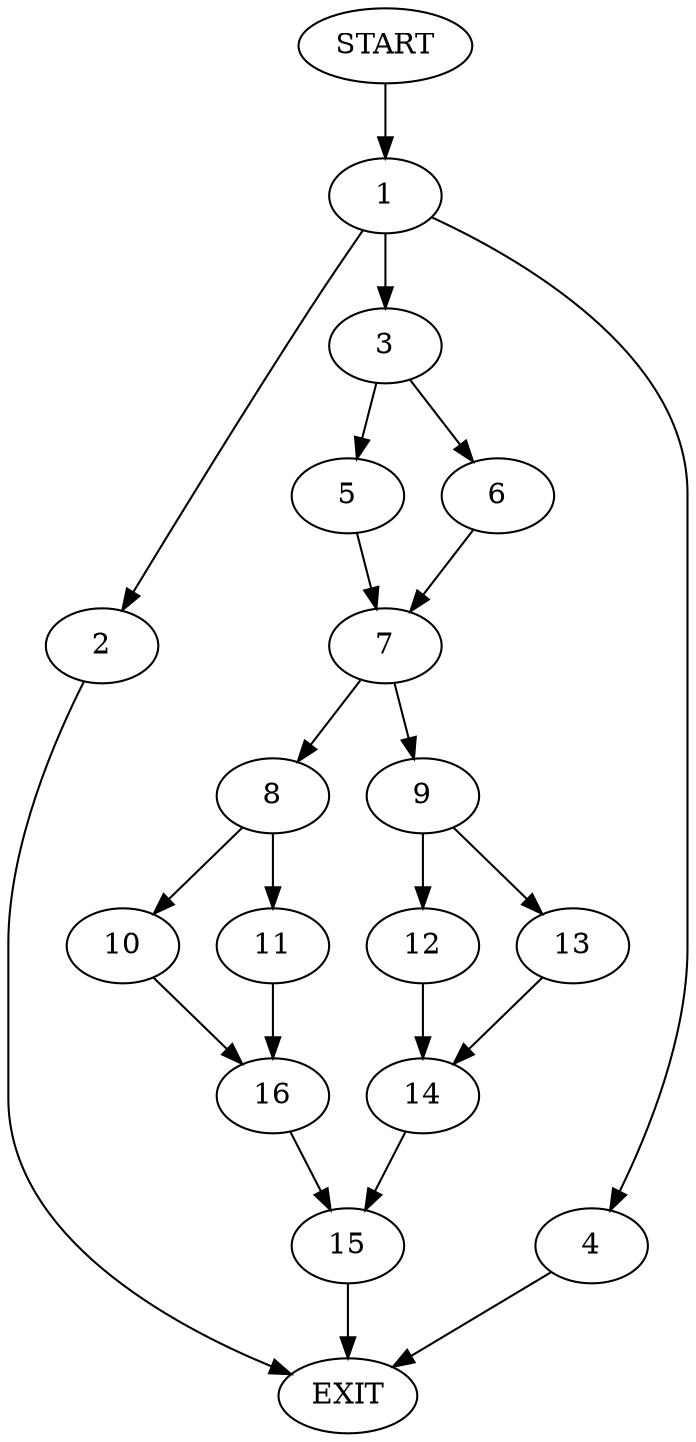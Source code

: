 digraph {
0 [label="START"]
17 [label="EXIT"]
0 -> 1
1 -> 2
1 -> 3
1 -> 4
2 -> 17
4 -> 17
3 -> 5
3 -> 6
5 -> 7
6 -> 7
7 -> 8
7 -> 9
8 -> 10
8 -> 11
9 -> 12
9 -> 13
13 -> 14
12 -> 14
14 -> 15
15 -> 17
10 -> 16
11 -> 16
16 -> 15
}
